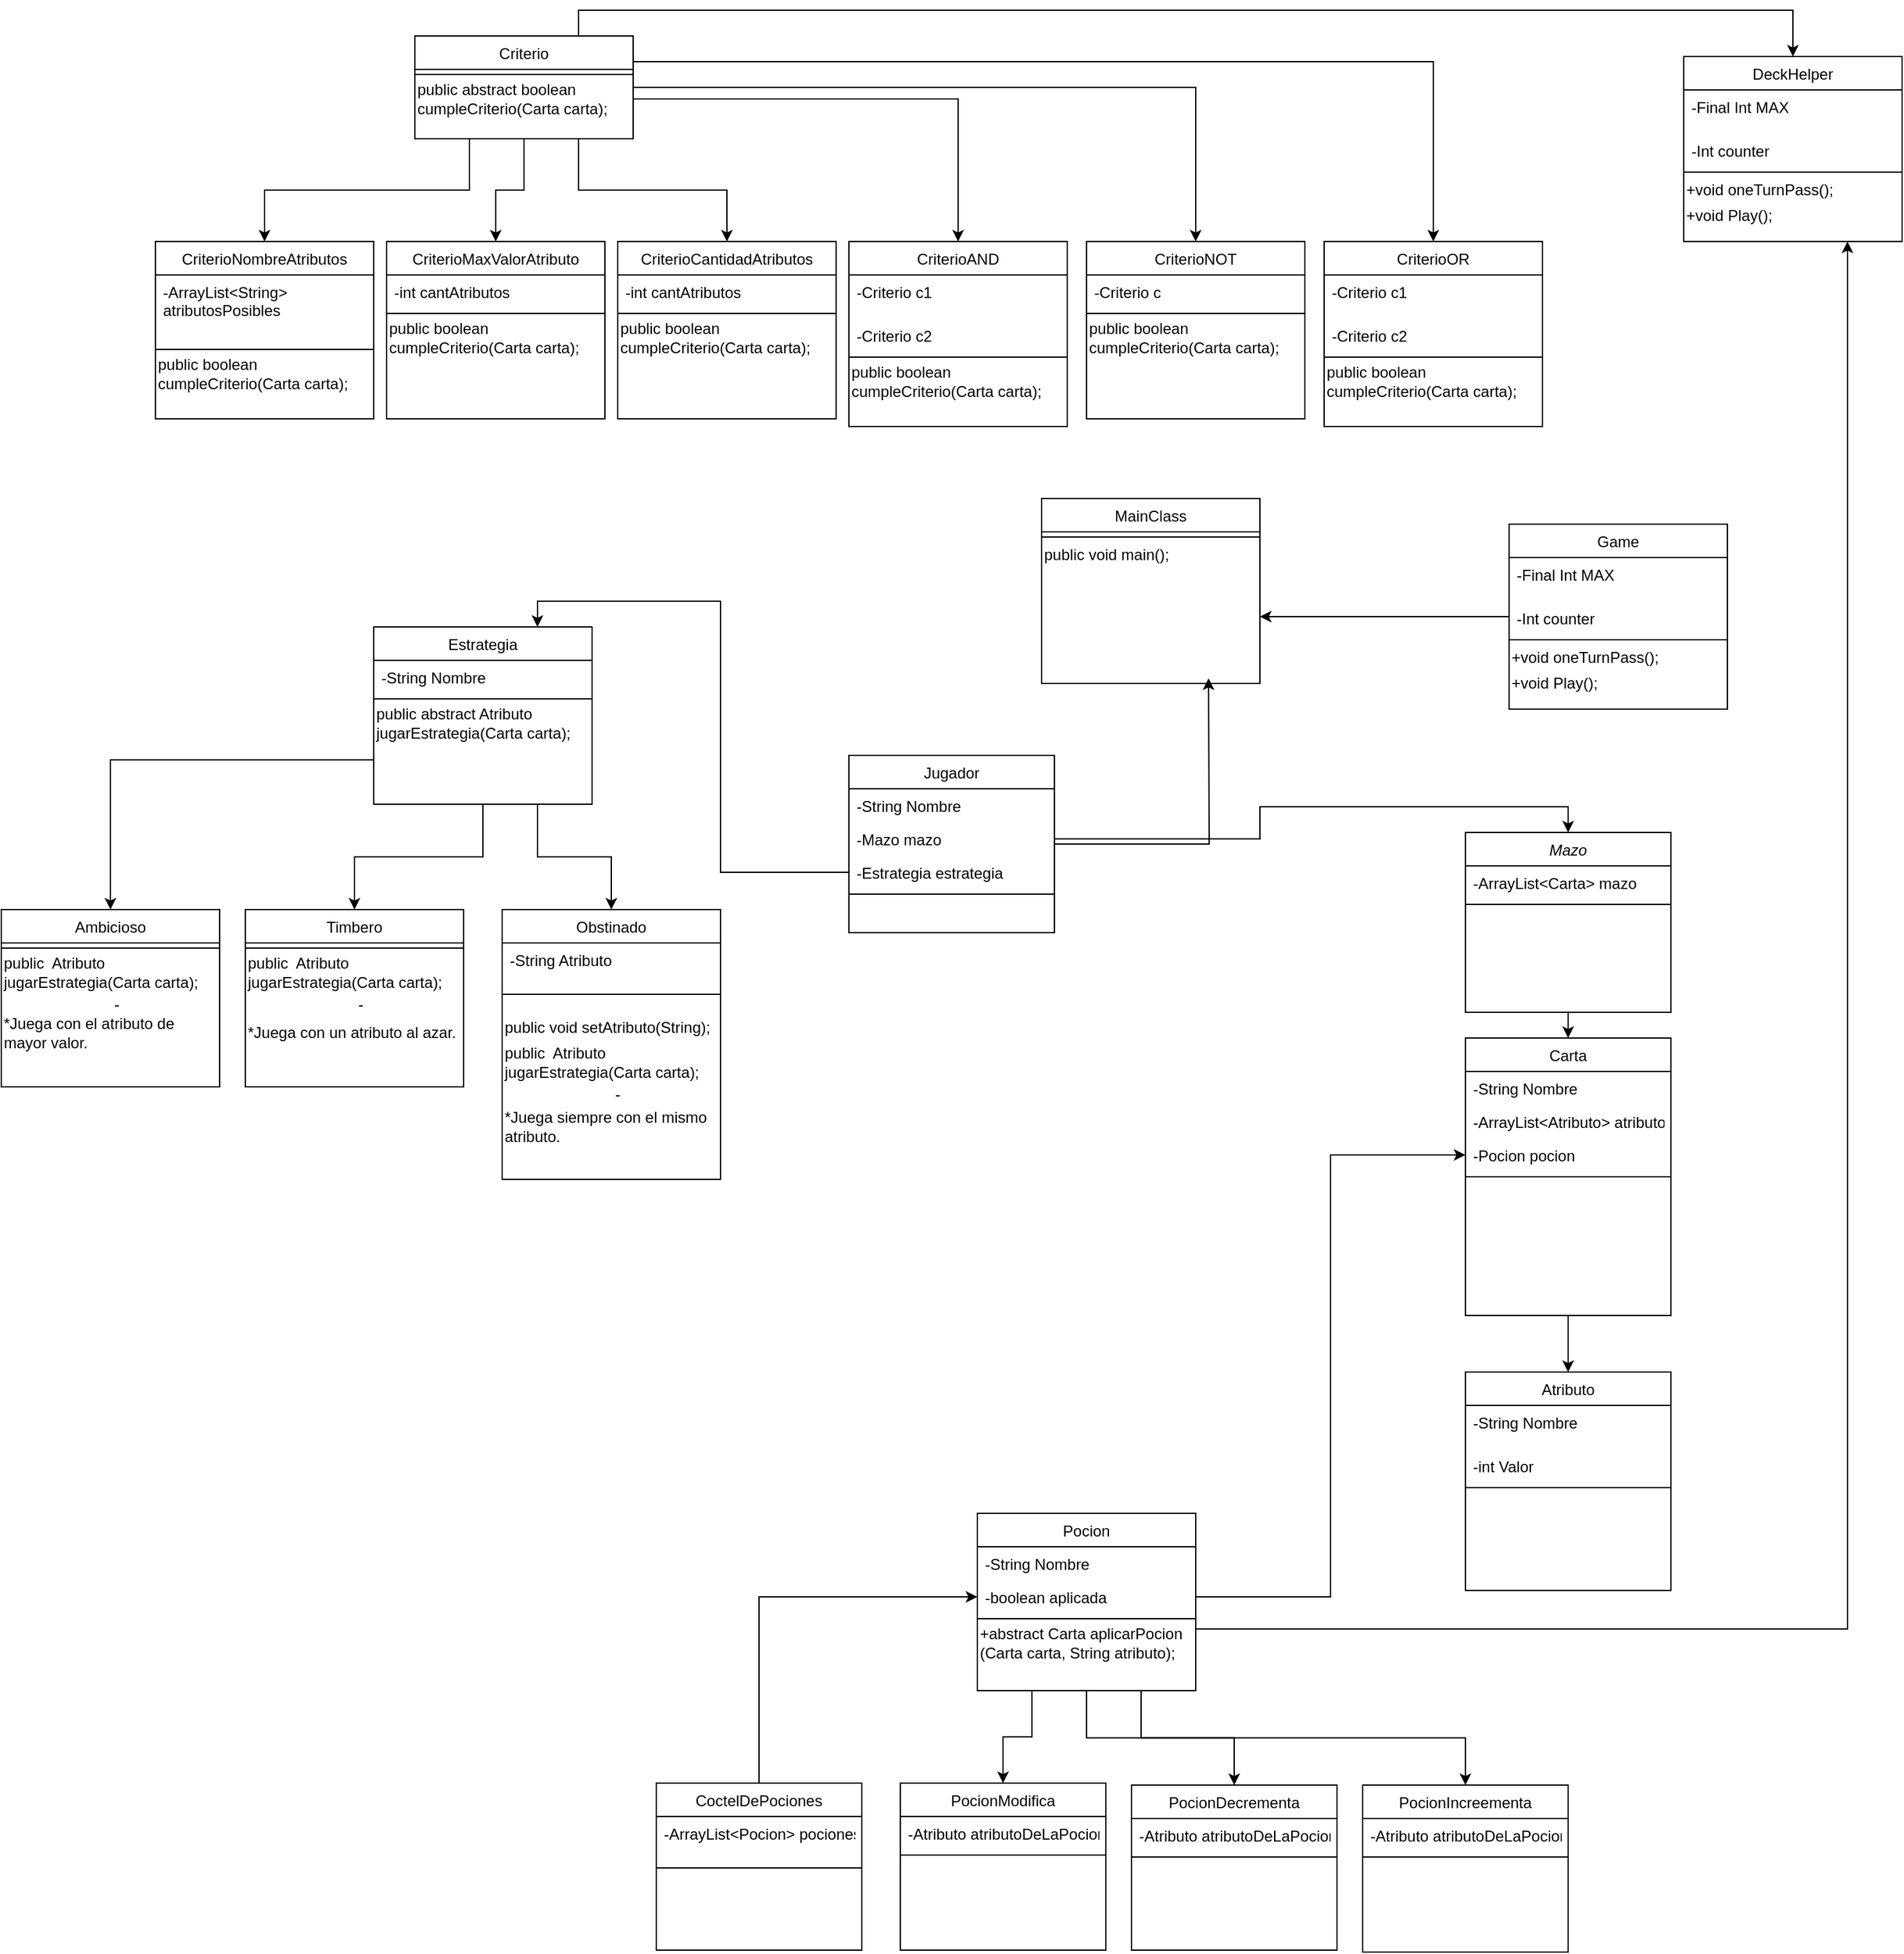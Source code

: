 <mxfile version="13.7.9" type="device"><diagram id="C5RBs43oDa-KdzZeNtuy" name="Page-1"><mxGraphModel dx="2664" dy="2019" grid="1" gridSize="10" guides="1" tooltips="1" connect="1" arrows="1" fold="1" page="1" pageScale="1" pageWidth="827" pageHeight="1169" math="0" shadow="0"><root><mxCell id="WIyWlLk6GJQsqaUBKTNV-0"/><mxCell id="WIyWlLk6GJQsqaUBKTNV-1" parent="WIyWlLk6GJQsqaUBKTNV-0"/><mxCell id="E668M2pyNX3jP1rGl6Gp-1" style="edgeStyle=orthogonalEdgeStyle;rounded=0;orthogonalLoop=1;jettySize=auto;html=1;" edge="1" parent="WIyWlLk6GJQsqaUBKTNV-1" source="zkfFHV4jXpPFQw0GAbJ--17" target="zkfFHV4jXpPFQw0GAbJ--13"><mxGeometry relative="1" as="geometry"/></mxCell><mxCell id="E668M2pyNX3jP1rGl6Gp-0" style="edgeStyle=orthogonalEdgeStyle;rounded=0;orthogonalLoop=1;jettySize=auto;html=1;entryX=0.5;entryY=0;entryDx=0;entryDy=0;" edge="1" parent="WIyWlLk6GJQsqaUBKTNV-1" source="zkfFHV4jXpPFQw0GAbJ--0" target="zkfFHV4jXpPFQw0GAbJ--17"><mxGeometry relative="1" as="geometry"/></mxCell><mxCell id="E668M2pyNX3jP1rGl6Gp-15" style="edgeStyle=orthogonalEdgeStyle;rounded=0;orthogonalLoop=1;jettySize=auto;html=1;exitX=0.75;exitY=1;exitDx=0;exitDy=0;entryX=0.5;entryY=0;entryDx=0;entryDy=0;" edge="1" parent="WIyWlLk6GJQsqaUBKTNV-1" source="E668M2pyNX3jP1rGl6Gp-3" target="E668M2pyNX3jP1rGl6Gp-9"><mxGeometry relative="1" as="geometry"/></mxCell><mxCell id="E668M2pyNX3jP1rGl6Gp-22" style="edgeStyle=orthogonalEdgeStyle;rounded=0;orthogonalLoop=1;jettySize=auto;html=1;exitX=0.5;exitY=1;exitDx=0;exitDy=0;entryX=0.5;entryY=0;entryDx=0;entryDy=0;" edge="1" parent="WIyWlLk6GJQsqaUBKTNV-1" source="E668M2pyNX3jP1rGl6Gp-3" target="E668M2pyNX3jP1rGl6Gp-16"><mxGeometry relative="1" as="geometry"/></mxCell><mxCell id="E668M2pyNX3jP1rGl6Gp-59" style="edgeStyle=orthogonalEdgeStyle;rounded=0;orthogonalLoop=1;jettySize=auto;html=1;exitX=0.75;exitY=1;exitDx=0;exitDy=0;entryX=0.5;entryY=0;entryDx=0;entryDy=0;" edge="1" parent="WIyWlLk6GJQsqaUBKTNV-1" source="E668M2pyNX3jP1rGl6Gp-40" target="E668M2pyNX3jP1rGl6Gp-55"><mxGeometry relative="1" as="geometry"/></mxCell><mxCell id="E668M2pyNX3jP1rGl6Gp-30" style="edgeStyle=orthogonalEdgeStyle;rounded=0;orthogonalLoop=1;jettySize=auto;html=1;exitX=0.25;exitY=1;exitDx=0;exitDy=0;entryX=0.5;entryY=0;entryDx=0;entryDy=0;" edge="1" parent="WIyWlLk6GJQsqaUBKTNV-1" source="E668M2pyNX3jP1rGl6Gp-3" target="E668M2pyNX3jP1rGl6Gp-24"><mxGeometry relative="1" as="geometry"/></mxCell><mxCell id="E668M2pyNX3jP1rGl6Gp-23" style="edgeStyle=orthogonalEdgeStyle;rounded=0;orthogonalLoop=1;jettySize=auto;html=1;entryX=0;entryY=0.5;entryDx=0;entryDy=0;" edge="1" parent="WIyWlLk6GJQsqaUBKTNV-1" source="E668M2pyNX3jP1rGl6Gp-5" target="zkfFHV4jXpPFQw0GAbJ--20"><mxGeometry relative="1" as="geometry"/></mxCell><mxCell id="E668M2pyNX3jP1rGl6Gp-37" style="edgeStyle=orthogonalEdgeStyle;rounded=0;orthogonalLoop=1;jettySize=auto;html=1;exitX=0.5;exitY=0;exitDx=0;exitDy=0;entryX=0;entryY=0.5;entryDx=0;entryDy=0;" edge="1" parent="WIyWlLk6GJQsqaUBKTNV-1" source="E668M2pyNX3jP1rGl6Gp-31" target="E668M2pyNX3jP1rGl6Gp-5"><mxGeometry relative="1" as="geometry"/></mxCell><mxCell id="E668M2pyNX3jP1rGl6Gp-47" style="edgeStyle=orthogonalEdgeStyle;rounded=0;orthogonalLoop=1;jettySize=auto;html=1;entryX=0.75;entryY=0;entryDx=0;entryDy=0;" edge="1" parent="WIyWlLk6GJQsqaUBKTNV-1" source="zkfFHV4jXpPFQw0GAbJ--10" target="E668M2pyNX3jP1rGl6Gp-40"><mxGeometry relative="1" as="geometry"/></mxCell><mxCell id="E668M2pyNX3jP1rGl6Gp-48" style="edgeStyle=orthogonalEdgeStyle;rounded=0;orthogonalLoop=1;jettySize=auto;html=1;exitX=1;exitY=0.5;exitDx=0;exitDy=0;entryX=0.5;entryY=0;entryDx=0;entryDy=0;" edge="1" parent="WIyWlLk6GJQsqaUBKTNV-1" source="zkfFHV4jXpPFQw0GAbJ--8" target="zkfFHV4jXpPFQw0GAbJ--0"><mxGeometry relative="1" as="geometry"/></mxCell><mxCell id="E668M2pyNX3jP1rGl6Gp-68" style="edgeStyle=orthogonalEdgeStyle;rounded=0;orthogonalLoop=1;jettySize=auto;html=1;entryX=0.5;entryY=0;entryDx=0;entryDy=0;" edge="1" parent="WIyWlLk6GJQsqaUBKTNV-1" source="E668M2pyNX3jP1rGl6Gp-40" target="E668M2pyNX3jP1rGl6Gp-60"><mxGeometry relative="1" as="geometry"/></mxCell><mxCell id="E668M2pyNX3jP1rGl6Gp-152" style="edgeStyle=orthogonalEdgeStyle;rounded=0;orthogonalLoop=1;jettySize=auto;html=1;" edge="1" parent="WIyWlLk6GJQsqaUBKTNV-1" source="zkfFHV4jXpPFQw0GAbJ--6"><mxGeometry relative="1" as="geometry"><mxPoint x="180" y="-180" as="targetPoint"/></mxGeometry></mxCell><mxCell id="E668M2pyNX3jP1rGl6Gp-167" style="edgeStyle=orthogonalEdgeStyle;rounded=0;orthogonalLoop=1;jettySize=auto;html=1;entryX=0.75;entryY=1;entryDx=0;entryDy=0;" edge="1" parent="WIyWlLk6GJQsqaUBKTNV-1" source="E668M2pyNX3jP1rGl6Gp-3" target="E668M2pyNX3jP1rGl6Gp-160"><mxGeometry relative="1" as="geometry"><Array as="points"><mxPoint x="678" y="560"/></Array></mxGeometry></mxCell><mxCell id="E668M2pyNX3jP1rGl6Gp-105" style="edgeStyle=orthogonalEdgeStyle;rounded=0;orthogonalLoop=1;jettySize=auto;html=1;exitX=0.75;exitY=1;exitDx=0;exitDy=0;entryX=0.5;entryY=0;entryDx=0;entryDy=0;" edge="1" parent="WIyWlLk6GJQsqaUBKTNV-1" source="E668M2pyNX3jP1rGl6Gp-89" target="E668M2pyNX3jP1rGl6Gp-101"><mxGeometry relative="1" as="geometry"/></mxCell><mxCell id="E668M2pyNX3jP1rGl6Gp-106" style="edgeStyle=orthogonalEdgeStyle;rounded=0;orthogonalLoop=1;jettySize=auto;html=1;exitX=0.5;exitY=1;exitDx=0;exitDy=0;entryX=0.5;entryY=0;entryDx=0;entryDy=0;" edge="1" parent="WIyWlLk6GJQsqaUBKTNV-1" source="E668M2pyNX3jP1rGl6Gp-89" target="E668M2pyNX3jP1rGl6Gp-97"><mxGeometry relative="1" as="geometry"/></mxCell><mxCell id="E668M2pyNX3jP1rGl6Gp-107" style="edgeStyle=orthogonalEdgeStyle;rounded=0;orthogonalLoop=1;jettySize=auto;html=1;exitX=0.25;exitY=1;exitDx=0;exitDy=0;entryX=0.5;entryY=0;entryDx=0;entryDy=0;" edge="1" parent="WIyWlLk6GJQsqaUBKTNV-1" source="E668M2pyNX3jP1rGl6Gp-89" target="E668M2pyNX3jP1rGl6Gp-93"><mxGeometry relative="1" as="geometry"/></mxCell><mxCell id="E668M2pyNX3jP1rGl6Gp-130" style="edgeStyle=orthogonalEdgeStyle;rounded=0;orthogonalLoop=1;jettySize=auto;html=1;entryX=0.5;entryY=0;entryDx=0;entryDy=0;" edge="1" parent="WIyWlLk6GJQsqaUBKTNV-1" source="E668M2pyNX3jP1rGl6Gp-89" target="E668M2pyNX3jP1rGl6Gp-121"><mxGeometry relative="1" as="geometry"><mxPoint x="40.952" y="-580" as="targetPoint"/></mxGeometry></mxCell><mxCell id="E668M2pyNX3jP1rGl6Gp-131" style="edgeStyle=orthogonalEdgeStyle;rounded=0;orthogonalLoop=1;jettySize=auto;html=1;" edge="1" parent="WIyWlLk6GJQsqaUBKTNV-1" source="E668M2pyNX3jP1rGl6Gp-89"><mxGeometry relative="1" as="geometry"><mxPoint x="355.0" y="-520.0" as="targetPoint"/><Array as="points"><mxPoint x="355" y="-660"/></Array></mxGeometry></mxCell><mxCell id="E668M2pyNX3jP1rGl6Gp-166" style="edgeStyle=orthogonalEdgeStyle;rounded=0;orthogonalLoop=1;jettySize=auto;html=1;exitX=0.75;exitY=0;exitDx=0;exitDy=0;entryX=0.5;entryY=0;entryDx=0;entryDy=0;" edge="1" parent="WIyWlLk6GJQsqaUBKTNV-1" source="E668M2pyNX3jP1rGl6Gp-89" target="E668M2pyNX3jP1rGl6Gp-160"><mxGeometry relative="1" as="geometry"/></mxCell><mxCell id="E668M2pyNX3jP1rGl6Gp-89" value="Criterio" style="swimlane;fontStyle=0;align=center;verticalAlign=top;childLayout=stackLayout;horizontal=1;startSize=26;horizontalStack=0;resizeParent=1;resizeLast=0;collapsible=1;marginBottom=0;rounded=0;shadow=0;strokeWidth=1;" vertex="1" parent="WIyWlLk6GJQsqaUBKTNV-1"><mxGeometry x="-438" y="-680" width="170" height="80" as="geometry"><mxRectangle x="130" y="380" width="160" height="26" as="alternateBounds"/></mxGeometry></mxCell><mxCell id="E668M2pyNX3jP1rGl6Gp-91" value="" style="line;html=1;strokeWidth=1;align=left;verticalAlign=middle;spacingTop=-1;spacingLeft=3;spacingRight=3;rotatable=0;labelPosition=right;points=[];portConstraint=eastwest;" vertex="1" parent="E668M2pyNX3jP1rGl6Gp-89"><mxGeometry y="26" width="170" height="8" as="geometry"/></mxCell><mxCell id="E668M2pyNX3jP1rGl6Gp-92" value="public abstract boolean&amp;nbsp;&lt;br&gt;cumpleCriterio(Carta carta);" style="text;html=1;align=left;verticalAlign=middle;resizable=0;points=[];autosize=1;" vertex="1" parent="E668M2pyNX3jP1rGl6Gp-89"><mxGeometry y="34" width="170" height="30" as="geometry"/></mxCell><mxCell id="E668M2pyNX3jP1rGl6Gp-93" value="CriterioNombreAtributos" style="swimlane;fontStyle=0;align=center;verticalAlign=top;childLayout=stackLayout;horizontal=1;startSize=26;horizontalStack=0;resizeParent=1;resizeLast=0;collapsible=1;marginBottom=0;rounded=0;shadow=0;strokeWidth=1;" vertex="1" parent="WIyWlLk6GJQsqaUBKTNV-1"><mxGeometry x="-640" y="-520" width="170" height="138" as="geometry"><mxRectangle x="130" y="380" width="160" height="26" as="alternateBounds"/></mxGeometry></mxCell><mxCell id="E668M2pyNX3jP1rGl6Gp-94" value="-ArrayList&lt;String&gt;&#10;atributosPosibles" style="text;align=left;verticalAlign=top;spacingLeft=4;spacingRight=4;overflow=hidden;rotatable=0;points=[[0,0.5],[1,0.5]];portConstraint=eastwest;" vertex="1" parent="E668M2pyNX3jP1rGl6Gp-93"><mxGeometry y="26" width="170" height="54" as="geometry"/></mxCell><mxCell id="E668M2pyNX3jP1rGl6Gp-95" value="" style="line;html=1;strokeWidth=1;align=left;verticalAlign=middle;spacingTop=-1;spacingLeft=3;spacingRight=3;rotatable=0;labelPosition=right;points=[];portConstraint=eastwest;" vertex="1" parent="E668M2pyNX3jP1rGl6Gp-93"><mxGeometry y="80" width="170" height="8" as="geometry"/></mxCell><mxCell id="E668M2pyNX3jP1rGl6Gp-96" value="public boolean&amp;nbsp;&lt;br&gt;cumpleCriterio(Carta carta);" style="text;html=1;align=left;verticalAlign=middle;resizable=0;points=[];autosize=1;" vertex="1" parent="E668M2pyNX3jP1rGl6Gp-93"><mxGeometry y="88" width="170" height="30" as="geometry"/></mxCell><mxCell id="E668M2pyNX3jP1rGl6Gp-97" value="CriterioMaxValorAtributo" style="swimlane;fontStyle=0;align=center;verticalAlign=top;childLayout=stackLayout;horizontal=1;startSize=26;horizontalStack=0;resizeParent=1;resizeLast=0;collapsible=1;marginBottom=0;rounded=0;shadow=0;strokeWidth=1;" vertex="1" parent="WIyWlLk6GJQsqaUBKTNV-1"><mxGeometry x="-460" y="-520" width="170" height="138" as="geometry"><mxRectangle x="130" y="380" width="160" height="26" as="alternateBounds"/></mxGeometry></mxCell><mxCell id="E668M2pyNX3jP1rGl6Gp-98" value="-int cantAtributos" style="text;align=left;verticalAlign=top;spacingLeft=4;spacingRight=4;overflow=hidden;rotatable=0;points=[[0,0.5],[1,0.5]];portConstraint=eastwest;" vertex="1" parent="E668M2pyNX3jP1rGl6Gp-97"><mxGeometry y="26" width="170" height="26" as="geometry"/></mxCell><mxCell id="E668M2pyNX3jP1rGl6Gp-99" value="" style="line;html=1;strokeWidth=1;align=left;verticalAlign=middle;spacingTop=-1;spacingLeft=3;spacingRight=3;rotatable=0;labelPosition=right;points=[];portConstraint=eastwest;" vertex="1" parent="E668M2pyNX3jP1rGl6Gp-97"><mxGeometry y="52" width="170" height="8" as="geometry"/></mxCell><mxCell id="E668M2pyNX3jP1rGl6Gp-100" value="public boolean&amp;nbsp;&lt;br&gt;cumpleCriterio(Carta carta);" style="text;html=1;align=left;verticalAlign=middle;resizable=0;points=[];autosize=1;" vertex="1" parent="E668M2pyNX3jP1rGl6Gp-97"><mxGeometry y="60" width="170" height="30" as="geometry"/></mxCell><mxCell id="E668M2pyNX3jP1rGl6Gp-101" value="CriterioCantidadAtributos" style="swimlane;fontStyle=0;align=center;verticalAlign=top;childLayout=stackLayout;horizontal=1;startSize=26;horizontalStack=0;resizeParent=1;resizeLast=0;collapsible=1;marginBottom=0;rounded=0;shadow=0;strokeWidth=1;" vertex="1" parent="WIyWlLk6GJQsqaUBKTNV-1"><mxGeometry x="-280" y="-520" width="170" height="138" as="geometry"><mxRectangle x="130" y="380" width="160" height="26" as="alternateBounds"/></mxGeometry></mxCell><mxCell id="E668M2pyNX3jP1rGl6Gp-102" value="-int cantAtributos" style="text;align=left;verticalAlign=top;spacingLeft=4;spacingRight=4;overflow=hidden;rotatable=0;points=[[0,0.5],[1,0.5]];portConstraint=eastwest;" vertex="1" parent="E668M2pyNX3jP1rGl6Gp-101"><mxGeometry y="26" width="170" height="26" as="geometry"/></mxCell><mxCell id="E668M2pyNX3jP1rGl6Gp-103" value="" style="line;html=1;strokeWidth=1;align=left;verticalAlign=middle;spacingTop=-1;spacingLeft=3;spacingRight=3;rotatable=0;labelPosition=right;points=[];portConstraint=eastwest;" vertex="1" parent="E668M2pyNX3jP1rGl6Gp-101"><mxGeometry y="52" width="170" height="8" as="geometry"/></mxCell><mxCell id="E668M2pyNX3jP1rGl6Gp-104" value="public boolean&amp;nbsp;&lt;br&gt;cumpleCriterio(Carta carta);" style="text;html=1;align=left;verticalAlign=middle;resizable=0;points=[];autosize=1;" vertex="1" parent="E668M2pyNX3jP1rGl6Gp-101"><mxGeometry y="60" width="170" height="30" as="geometry"/></mxCell><mxCell id="E668M2pyNX3jP1rGl6Gp-117" value="CriterioAND" style="swimlane;fontStyle=0;align=center;verticalAlign=top;childLayout=stackLayout;horizontal=1;startSize=26;horizontalStack=0;resizeParent=1;resizeLast=0;collapsible=1;marginBottom=0;rounded=0;shadow=0;strokeWidth=1;" vertex="1" parent="WIyWlLk6GJQsqaUBKTNV-1"><mxGeometry x="-100" y="-520" width="170" height="144" as="geometry"><mxRectangle x="130" y="380" width="160" height="26" as="alternateBounds"/></mxGeometry></mxCell><mxCell id="E668M2pyNX3jP1rGl6Gp-118" value="-Criterio c1&#10;" style="text;align=left;verticalAlign=top;spacingLeft=4;spacingRight=4;overflow=hidden;rotatable=0;points=[[0,0.5],[1,0.5]];portConstraint=eastwest;" vertex="1" parent="E668M2pyNX3jP1rGl6Gp-117"><mxGeometry y="26" width="170" height="34" as="geometry"/></mxCell><mxCell id="E668M2pyNX3jP1rGl6Gp-132" value="-Criterio c2&#10;" style="text;align=left;verticalAlign=top;spacingLeft=4;spacingRight=4;overflow=hidden;rotatable=0;points=[[0,0.5],[1,0.5]];portConstraint=eastwest;" vertex="1" parent="E668M2pyNX3jP1rGl6Gp-117"><mxGeometry y="60" width="170" height="26" as="geometry"/></mxCell><mxCell id="E668M2pyNX3jP1rGl6Gp-119" value="" style="line;html=1;strokeWidth=1;align=left;verticalAlign=middle;spacingTop=-1;spacingLeft=3;spacingRight=3;rotatable=0;labelPosition=right;points=[];portConstraint=eastwest;" vertex="1" parent="E668M2pyNX3jP1rGl6Gp-117"><mxGeometry y="86" width="170" height="8" as="geometry"/></mxCell><mxCell id="E668M2pyNX3jP1rGl6Gp-120" value="public boolean&amp;nbsp;&lt;br&gt;cumpleCriterio(Carta carta);" style="text;html=1;align=left;verticalAlign=middle;resizable=0;points=[];autosize=1;" vertex="1" parent="E668M2pyNX3jP1rGl6Gp-117"><mxGeometry y="94" width="170" height="30" as="geometry"/></mxCell><mxCell id="E668M2pyNX3jP1rGl6Gp-121" value="CriterioNOT" style="swimlane;fontStyle=0;align=center;verticalAlign=top;childLayout=stackLayout;horizontal=1;startSize=26;horizontalStack=0;resizeParent=1;resizeLast=0;collapsible=1;marginBottom=0;rounded=0;shadow=0;strokeWidth=1;" vertex="1" parent="WIyWlLk6GJQsqaUBKTNV-1"><mxGeometry x="85" y="-520" width="170" height="138" as="geometry"><mxRectangle x="130" y="380" width="160" height="26" as="alternateBounds"/></mxGeometry></mxCell><mxCell id="E668M2pyNX3jP1rGl6Gp-122" value="-Criterio c" style="text;align=left;verticalAlign=top;spacingLeft=4;spacingRight=4;overflow=hidden;rotatable=0;points=[[0,0.5],[1,0.5]];portConstraint=eastwest;" vertex="1" parent="E668M2pyNX3jP1rGl6Gp-121"><mxGeometry y="26" width="170" height="26" as="geometry"/></mxCell><mxCell id="E668M2pyNX3jP1rGl6Gp-123" value="" style="line;html=1;strokeWidth=1;align=left;verticalAlign=middle;spacingTop=-1;spacingLeft=3;spacingRight=3;rotatable=0;labelPosition=right;points=[];portConstraint=eastwest;" vertex="1" parent="E668M2pyNX3jP1rGl6Gp-121"><mxGeometry y="52" width="170" height="8" as="geometry"/></mxCell><mxCell id="E668M2pyNX3jP1rGl6Gp-124" value="public boolean&amp;nbsp;&lt;br&gt;cumpleCriterio(Carta carta);" style="text;html=1;align=left;verticalAlign=middle;resizable=0;points=[];autosize=1;" vertex="1" parent="E668M2pyNX3jP1rGl6Gp-121"><mxGeometry y="60" width="170" height="30" as="geometry"/></mxCell><mxCell id="E668M2pyNX3jP1rGl6Gp-129" style="edgeStyle=orthogonalEdgeStyle;rounded=0;orthogonalLoop=1;jettySize=auto;html=1;" edge="1" parent="WIyWlLk6GJQsqaUBKTNV-1" source="E668M2pyNX3jP1rGl6Gp-92" target="E668M2pyNX3jP1rGl6Gp-117"><mxGeometry relative="1" as="geometry"/></mxCell><mxCell id="E668M2pyNX3jP1rGl6Gp-133" value="CriterioOR" style="swimlane;fontStyle=0;align=center;verticalAlign=top;childLayout=stackLayout;horizontal=1;startSize=26;horizontalStack=0;resizeParent=1;resizeLast=0;collapsible=1;marginBottom=0;rounded=0;shadow=0;strokeWidth=1;" vertex="1" parent="WIyWlLk6GJQsqaUBKTNV-1"><mxGeometry x="270" y="-520" width="170" height="144" as="geometry"><mxRectangle x="130" y="380" width="160" height="26" as="alternateBounds"/></mxGeometry></mxCell><mxCell id="E668M2pyNX3jP1rGl6Gp-134" value="-Criterio c1&#10;" style="text;align=left;verticalAlign=top;spacingLeft=4;spacingRight=4;overflow=hidden;rotatable=0;points=[[0,0.5],[1,0.5]];portConstraint=eastwest;" vertex="1" parent="E668M2pyNX3jP1rGl6Gp-133"><mxGeometry y="26" width="170" height="34" as="geometry"/></mxCell><mxCell id="E668M2pyNX3jP1rGl6Gp-135" value="-Criterio c2&#10;" style="text;align=left;verticalAlign=top;spacingLeft=4;spacingRight=4;overflow=hidden;rotatable=0;points=[[0,0.5],[1,0.5]];portConstraint=eastwest;" vertex="1" parent="E668M2pyNX3jP1rGl6Gp-133"><mxGeometry y="60" width="170" height="26" as="geometry"/></mxCell><mxCell id="E668M2pyNX3jP1rGl6Gp-136" value="" style="line;html=1;strokeWidth=1;align=left;verticalAlign=middle;spacingTop=-1;spacingLeft=3;spacingRight=3;rotatable=0;labelPosition=right;points=[];portConstraint=eastwest;" vertex="1" parent="E668M2pyNX3jP1rGl6Gp-133"><mxGeometry y="86" width="170" height="8" as="geometry"/></mxCell><mxCell id="E668M2pyNX3jP1rGl6Gp-137" value="public boolean&amp;nbsp;&lt;br&gt;cumpleCriterio(Carta carta);" style="text;html=1;align=left;verticalAlign=middle;resizable=0;points=[];autosize=1;" vertex="1" parent="E668M2pyNX3jP1rGl6Gp-133"><mxGeometry y="94" width="170" height="30" as="geometry"/></mxCell><mxCell id="E668M2pyNX3jP1rGl6Gp-153" style="edgeStyle=orthogonalEdgeStyle;rounded=0;orthogonalLoop=1;jettySize=auto;html=1;" edge="1" parent="WIyWlLk6GJQsqaUBKTNV-1" source="E668M2pyNX3jP1rGl6Gp-138"><mxGeometry relative="1" as="geometry"><mxPoint x="220" y="-228" as="targetPoint"/></mxGeometry></mxCell><mxCell id="E668M2pyNX3jP1rGl6Gp-138" value="Game" style="swimlane;fontStyle=0;align=center;verticalAlign=top;childLayout=stackLayout;horizontal=1;startSize=26;horizontalStack=0;resizeParent=1;resizeLast=0;collapsible=1;marginBottom=0;rounded=0;shadow=0;strokeWidth=1;" vertex="1" parent="WIyWlLk6GJQsqaUBKTNV-1"><mxGeometry x="414" y="-300" width="170" height="144" as="geometry"><mxRectangle x="130" y="380" width="160" height="26" as="alternateBounds"/></mxGeometry></mxCell><mxCell id="E668M2pyNX3jP1rGl6Gp-139" value="-Final Int MAX&#10;" style="text;align=left;verticalAlign=top;spacingLeft=4;spacingRight=4;overflow=hidden;rotatable=0;points=[[0,0.5],[1,0.5]];portConstraint=eastwest;" vertex="1" parent="E668M2pyNX3jP1rGl6Gp-138"><mxGeometry y="26" width="170" height="34" as="geometry"/></mxCell><mxCell id="E668M2pyNX3jP1rGl6Gp-140" value="-Int counter&#10;" style="text;align=left;verticalAlign=top;spacingLeft=4;spacingRight=4;overflow=hidden;rotatable=0;points=[[0,0.5],[1,0.5]];portConstraint=eastwest;" vertex="1" parent="E668M2pyNX3jP1rGl6Gp-138"><mxGeometry y="60" width="170" height="26" as="geometry"/></mxCell><mxCell id="E668M2pyNX3jP1rGl6Gp-141" value="" style="line;html=1;strokeWidth=1;align=left;verticalAlign=middle;spacingTop=-1;spacingLeft=3;spacingRight=3;rotatable=0;labelPosition=right;points=[];portConstraint=eastwest;" vertex="1" parent="E668M2pyNX3jP1rGl6Gp-138"><mxGeometry y="86" width="170" height="8" as="geometry"/></mxCell><mxCell id="E668M2pyNX3jP1rGl6Gp-142" value="+void oneTurnPass();" style="text;html=1;align=left;verticalAlign=middle;resizable=0;points=[];autosize=1;" vertex="1" parent="E668M2pyNX3jP1rGl6Gp-138"><mxGeometry y="94" width="170" height="20" as="geometry"/></mxCell><mxCell id="E668M2pyNX3jP1rGl6Gp-143" value="+void Play();" style="text;html=1;align=left;verticalAlign=middle;resizable=0;points=[];autosize=1;" vertex="1" parent="E668M2pyNX3jP1rGl6Gp-138"><mxGeometry y="114" width="170" height="20" as="geometry"/></mxCell><mxCell id="E668M2pyNX3jP1rGl6Gp-146" value="MainClass" style="swimlane;fontStyle=0;align=center;verticalAlign=top;childLayout=stackLayout;horizontal=1;startSize=26;horizontalStack=0;resizeParent=1;resizeLast=0;collapsible=1;marginBottom=0;rounded=0;shadow=0;strokeWidth=1;" vertex="1" parent="WIyWlLk6GJQsqaUBKTNV-1"><mxGeometry x="50" y="-320" width="170" height="144" as="geometry"><mxRectangle x="130" y="380" width="160" height="26" as="alternateBounds"/></mxGeometry></mxCell><mxCell id="E668M2pyNX3jP1rGl6Gp-149" value="" style="line;html=1;strokeWidth=1;align=left;verticalAlign=middle;spacingTop=-1;spacingLeft=3;spacingRight=3;rotatable=0;labelPosition=right;points=[];portConstraint=eastwest;" vertex="1" parent="E668M2pyNX3jP1rGl6Gp-146"><mxGeometry y="26" width="170" height="8" as="geometry"/></mxCell><mxCell id="E668M2pyNX3jP1rGl6Gp-172" value="public void main();" style="text;html=1;align=left;verticalAlign=middle;resizable=0;points=[];autosize=1;" vertex="1" parent="E668M2pyNX3jP1rGl6Gp-146"><mxGeometry y="34" width="170" height="20" as="geometry"/></mxCell><mxCell id="E668M2pyNX3jP1rGl6Gp-160" value="DeckHelper" style="swimlane;fontStyle=0;align=center;verticalAlign=top;childLayout=stackLayout;horizontal=1;startSize=26;horizontalStack=0;resizeParent=1;resizeLast=0;collapsible=1;marginBottom=0;rounded=0;shadow=0;strokeWidth=1;" vertex="1" parent="WIyWlLk6GJQsqaUBKTNV-1"><mxGeometry x="550" y="-664" width="170" height="144" as="geometry"><mxRectangle x="130" y="380" width="160" height="26" as="alternateBounds"/></mxGeometry></mxCell><mxCell id="E668M2pyNX3jP1rGl6Gp-161" value="-Final Int MAX&#10;" style="text;align=left;verticalAlign=top;spacingLeft=4;spacingRight=4;overflow=hidden;rotatable=0;points=[[0,0.5],[1,0.5]];portConstraint=eastwest;" vertex="1" parent="E668M2pyNX3jP1rGl6Gp-160"><mxGeometry y="26" width="170" height="34" as="geometry"/></mxCell><mxCell id="E668M2pyNX3jP1rGl6Gp-162" value="-Int counter&#10;" style="text;align=left;verticalAlign=top;spacingLeft=4;spacingRight=4;overflow=hidden;rotatable=0;points=[[0,0.5],[1,0.5]];portConstraint=eastwest;" vertex="1" parent="E668M2pyNX3jP1rGl6Gp-160"><mxGeometry y="60" width="170" height="26" as="geometry"/></mxCell><mxCell id="E668M2pyNX3jP1rGl6Gp-163" value="" style="line;html=1;strokeWidth=1;align=left;verticalAlign=middle;spacingTop=-1;spacingLeft=3;spacingRight=3;rotatable=0;labelPosition=right;points=[];portConstraint=eastwest;" vertex="1" parent="E668M2pyNX3jP1rGl6Gp-160"><mxGeometry y="86" width="170" height="8" as="geometry"/></mxCell><mxCell id="E668M2pyNX3jP1rGl6Gp-164" value="+void oneTurnPass();" style="text;html=1;align=left;verticalAlign=middle;resizable=0;points=[];autosize=1;" vertex="1" parent="E668M2pyNX3jP1rGl6Gp-160"><mxGeometry y="94" width="170" height="20" as="geometry"/></mxCell><mxCell id="E668M2pyNX3jP1rGl6Gp-165" value="+void Play();" style="text;html=1;align=left;verticalAlign=middle;resizable=0;points=[];autosize=1;" vertex="1" parent="E668M2pyNX3jP1rGl6Gp-160"><mxGeometry y="114" width="170" height="20" as="geometry"/></mxCell><mxCell id="zkfFHV4jXpPFQw0GAbJ--0" value="Mazo" style="swimlane;fontStyle=2;align=center;verticalAlign=top;childLayout=stackLayout;horizontal=1;startSize=26;horizontalStack=0;resizeParent=1;resizeLast=0;collapsible=1;marginBottom=0;rounded=0;shadow=0;strokeWidth=1;" parent="WIyWlLk6GJQsqaUBKTNV-1" vertex="1"><mxGeometry x="380" y="-60" width="160" height="140" as="geometry"><mxRectangle x="230" y="140" width="160" height="26" as="alternateBounds"/></mxGeometry></mxCell><mxCell id="zkfFHV4jXpPFQw0GAbJ--1" value="-ArrayList&lt;Carta&gt; mazo" style="text;align=left;verticalAlign=top;spacingLeft=4;spacingRight=4;overflow=hidden;rotatable=0;points=[[0,0.5],[1,0.5]];portConstraint=eastwest;" parent="zkfFHV4jXpPFQw0GAbJ--0" vertex="1"><mxGeometry y="26" width="160" height="26" as="geometry"/></mxCell><mxCell id="zkfFHV4jXpPFQw0GAbJ--4" value="" style="line;html=1;strokeWidth=1;align=left;verticalAlign=middle;spacingTop=-1;spacingLeft=3;spacingRight=3;rotatable=0;labelPosition=right;points=[];portConstraint=eastwest;" parent="zkfFHV4jXpPFQw0GAbJ--0" vertex="1"><mxGeometry y="52" width="160" height="8" as="geometry"/></mxCell><mxCell id="zkfFHV4jXpPFQw0GAbJ--17" value="Carta" style="swimlane;fontStyle=0;align=center;verticalAlign=top;childLayout=stackLayout;horizontal=1;startSize=26;horizontalStack=0;resizeParent=1;resizeLast=0;collapsible=1;marginBottom=0;rounded=0;shadow=0;strokeWidth=1;" parent="WIyWlLk6GJQsqaUBKTNV-1" vertex="1"><mxGeometry x="380" y="100" width="160" height="216" as="geometry"><mxRectangle x="550" y="140" width="160" height="26" as="alternateBounds"/></mxGeometry></mxCell><mxCell id="zkfFHV4jXpPFQw0GAbJ--18" value="-String Nombre" style="text;align=left;verticalAlign=top;spacingLeft=4;spacingRight=4;overflow=hidden;rotatable=0;points=[[0,0.5],[1,0.5]];portConstraint=eastwest;" parent="zkfFHV4jXpPFQw0GAbJ--17" vertex="1"><mxGeometry y="26" width="160" height="26" as="geometry"/></mxCell><mxCell id="zkfFHV4jXpPFQw0GAbJ--19" value="-ArrayList&lt;Atributo&gt; atributos" style="text;align=left;verticalAlign=top;spacingLeft=4;spacingRight=4;overflow=hidden;rotatable=0;points=[[0,0.5],[1,0.5]];portConstraint=eastwest;rounded=0;shadow=0;html=0;" parent="zkfFHV4jXpPFQw0GAbJ--17" vertex="1"><mxGeometry y="52" width="160" height="26" as="geometry"/></mxCell><mxCell id="zkfFHV4jXpPFQw0GAbJ--20" value="-Pocion pocion" style="text;align=left;verticalAlign=top;spacingLeft=4;spacingRight=4;overflow=hidden;rotatable=0;points=[[0,0.5],[1,0.5]];portConstraint=eastwest;rounded=0;shadow=0;html=0;" parent="zkfFHV4jXpPFQw0GAbJ--17" vertex="1"><mxGeometry y="78" width="160" height="26" as="geometry"/></mxCell><mxCell id="zkfFHV4jXpPFQw0GAbJ--23" value="" style="line;html=1;strokeWidth=1;align=left;verticalAlign=middle;spacingTop=-1;spacingLeft=3;spacingRight=3;rotatable=0;labelPosition=right;points=[];portConstraint=eastwest;" parent="zkfFHV4jXpPFQw0GAbJ--17" vertex="1"><mxGeometry y="104" width="160" height="8" as="geometry"/></mxCell><mxCell id="E668M2pyNX3jP1rGl6Gp-170" style="edgeStyle=orthogonalEdgeStyle;rounded=0;orthogonalLoop=1;jettySize=auto;html=1;exitX=0;exitY=0.75;exitDx=0;exitDy=0;" edge="1" parent="WIyWlLk6GJQsqaUBKTNV-1" source="E668M2pyNX3jP1rGl6Gp-40" target="E668M2pyNX3jP1rGl6Gp-64"><mxGeometry relative="1" as="geometry"/></mxCell><mxCell id="E668M2pyNX3jP1rGl6Gp-40" value="Estrategia" style="swimlane;fontStyle=0;align=center;verticalAlign=top;childLayout=stackLayout;horizontal=1;startSize=26;horizontalStack=0;resizeParent=1;resizeLast=0;collapsible=1;marginBottom=0;rounded=0;shadow=0;strokeWidth=1;" vertex="1" parent="WIyWlLk6GJQsqaUBKTNV-1"><mxGeometry x="-470" y="-220" width="170" height="138" as="geometry"><mxRectangle x="130" y="380" width="160" height="26" as="alternateBounds"/></mxGeometry></mxCell><mxCell id="E668M2pyNX3jP1rGl6Gp-41" value="-String Nombre" style="text;align=left;verticalAlign=top;spacingLeft=4;spacingRight=4;overflow=hidden;rotatable=0;points=[[0,0.5],[1,0.5]];portConstraint=eastwest;" vertex="1" parent="E668M2pyNX3jP1rGl6Gp-40"><mxGeometry y="26" width="170" height="26" as="geometry"/></mxCell><mxCell id="E668M2pyNX3jP1rGl6Gp-44" value="" style="line;html=1;strokeWidth=1;align=left;verticalAlign=middle;spacingTop=-1;spacingLeft=3;spacingRight=3;rotatable=0;labelPosition=right;points=[];portConstraint=eastwest;" vertex="1" parent="E668M2pyNX3jP1rGl6Gp-40"><mxGeometry y="52" width="170" height="8" as="geometry"/></mxCell><mxCell id="E668M2pyNX3jP1rGl6Gp-46" value="public abstract Atributo &lt;br&gt;jugarEstrategia(Carta carta);" style="text;html=1;align=left;verticalAlign=middle;resizable=0;points=[];autosize=1;" vertex="1" parent="E668M2pyNX3jP1rGl6Gp-40"><mxGeometry y="60" width="170" height="30" as="geometry"/></mxCell><mxCell id="E668M2pyNX3jP1rGl6Gp-64" value="Ambicioso" style="swimlane;fontStyle=0;align=center;verticalAlign=top;childLayout=stackLayout;horizontal=1;startSize=26;horizontalStack=0;resizeParent=1;resizeLast=0;collapsible=1;marginBottom=0;rounded=0;shadow=0;strokeWidth=1;" vertex="1" parent="WIyWlLk6GJQsqaUBKTNV-1"><mxGeometry x="-760" width="170" height="138" as="geometry"><mxRectangle x="130" y="380" width="160" height="26" as="alternateBounds"/></mxGeometry></mxCell><mxCell id="E668M2pyNX3jP1rGl6Gp-66" value="" style="line;html=1;strokeWidth=1;align=left;verticalAlign=middle;spacingTop=-1;spacingLeft=3;spacingRight=3;rotatable=0;labelPosition=right;points=[];portConstraint=eastwest;" vertex="1" parent="E668M2pyNX3jP1rGl6Gp-64"><mxGeometry y="26" width="170" height="8" as="geometry"/></mxCell><mxCell id="E668M2pyNX3jP1rGl6Gp-67" value="public&amp;nbsp; Atributo &lt;br&gt;jugarEstrategia(Carta carta);" style="text;html=1;align=left;verticalAlign=middle;resizable=0;points=[];autosize=1;" vertex="1" parent="E668M2pyNX3jP1rGl6Gp-64"><mxGeometry y="34" width="170" height="30" as="geometry"/></mxCell><mxCell id="E668M2pyNX3jP1rGl6Gp-82" value="&amp;nbsp; &amp;nbsp;-" style="text;html=1;strokeColor=none;fillColor=none;align=center;verticalAlign=middle;whiteSpace=wrap;rounded=0;" vertex="1" parent="E668M2pyNX3jP1rGl6Gp-64"><mxGeometry y="64" width="170" height="20" as="geometry"/></mxCell><mxCell id="E668M2pyNX3jP1rGl6Gp-84" value="*Juega con el atributo de mayor valor." style="text;html=1;strokeColor=none;fillColor=none;align=left;verticalAlign=middle;whiteSpace=wrap;rounded=0;" vertex="1" parent="E668M2pyNX3jP1rGl6Gp-64"><mxGeometry y="84" width="170" height="24" as="geometry"/></mxCell><mxCell id="E668M2pyNX3jP1rGl6Gp-55" value="Obstinado" style="swimlane;fontStyle=0;align=center;verticalAlign=top;childLayout=stackLayout;horizontal=1;startSize=26;horizontalStack=0;resizeParent=1;resizeLast=0;collapsible=1;marginBottom=0;rounded=0;shadow=0;strokeWidth=1;" vertex="1" parent="WIyWlLk6GJQsqaUBKTNV-1"><mxGeometry x="-370" width="170" height="210" as="geometry"><mxRectangle x="130" y="380" width="160" height="26" as="alternateBounds"/></mxGeometry></mxCell><mxCell id="E668M2pyNX3jP1rGl6Gp-72" value="-String Atributo" style="text;align=left;verticalAlign=top;spacingLeft=4;spacingRight=4;overflow=hidden;rotatable=0;points=[[0,0.5],[1,0.5]];portConstraint=eastwest;" vertex="1" parent="E668M2pyNX3jP1rGl6Gp-55"><mxGeometry y="26" width="170" height="26" as="geometry"/></mxCell><mxCell id="E668M2pyNX3jP1rGl6Gp-57" value="" style="line;html=1;strokeWidth=1;align=left;verticalAlign=middle;spacingTop=-1;spacingLeft=3;spacingRight=3;rotatable=0;labelPosition=right;points=[];portConstraint=eastwest;" vertex="1" parent="E668M2pyNX3jP1rGl6Gp-55"><mxGeometry y="52" width="170" height="28" as="geometry"/></mxCell><mxCell id="E668M2pyNX3jP1rGl6Gp-85" value="public void setAtributo(String);" style="text;html=1;strokeColor=none;fillColor=none;align=left;verticalAlign=middle;whiteSpace=wrap;rounded=0;" vertex="1" parent="E668M2pyNX3jP1rGl6Gp-55"><mxGeometry y="80" width="170" height="24" as="geometry"/></mxCell><mxCell id="E668M2pyNX3jP1rGl6Gp-58" value="public&amp;nbsp; Atributo &lt;br&gt;jugarEstrategia(Carta carta);&lt;br&gt;" style="text;html=1;align=left;verticalAlign=middle;resizable=0;points=[];autosize=1;" vertex="1" parent="E668M2pyNX3jP1rGl6Gp-55"><mxGeometry y="104" width="170" height="30" as="geometry"/></mxCell><mxCell id="E668M2pyNX3jP1rGl6Gp-71" value="&amp;nbsp; &amp;nbsp;-" style="text;html=1;strokeColor=none;fillColor=none;align=center;verticalAlign=middle;whiteSpace=wrap;rounded=0;" vertex="1" parent="E668M2pyNX3jP1rGl6Gp-55"><mxGeometry y="134" width="170" height="20" as="geometry"/></mxCell><mxCell id="E668M2pyNX3jP1rGl6Gp-70" value="*Juega siempre con el mismo atributo." style="text;html=1;strokeColor=none;fillColor=none;align=left;verticalAlign=middle;whiteSpace=wrap;rounded=0;" vertex="1" parent="E668M2pyNX3jP1rGl6Gp-55"><mxGeometry y="154" width="170" height="30" as="geometry"/></mxCell><mxCell id="E668M2pyNX3jP1rGl6Gp-60" value="Timbero" style="swimlane;fontStyle=0;align=center;verticalAlign=top;childLayout=stackLayout;horizontal=1;startSize=26;horizontalStack=0;resizeParent=1;resizeLast=0;collapsible=1;marginBottom=0;rounded=0;shadow=0;strokeWidth=1;" vertex="1" parent="WIyWlLk6GJQsqaUBKTNV-1"><mxGeometry x="-570" width="170" height="138" as="geometry"><mxRectangle x="130" y="380" width="160" height="26" as="alternateBounds"/></mxGeometry></mxCell><mxCell id="E668M2pyNX3jP1rGl6Gp-62" value="" style="line;html=1;strokeWidth=1;align=left;verticalAlign=middle;spacingTop=-1;spacingLeft=3;spacingRight=3;rotatable=0;labelPosition=right;points=[];portConstraint=eastwest;" vertex="1" parent="E668M2pyNX3jP1rGl6Gp-60"><mxGeometry y="26" width="170" height="8" as="geometry"/></mxCell><mxCell id="E668M2pyNX3jP1rGl6Gp-63" value="public&amp;nbsp; Atributo &lt;br&gt;jugarEstrategia(Carta carta);" style="text;html=1;align=left;verticalAlign=middle;resizable=0;points=[];autosize=1;" vertex="1" parent="E668M2pyNX3jP1rGl6Gp-60"><mxGeometry y="34" width="170" height="30" as="geometry"/></mxCell><mxCell id="E668M2pyNX3jP1rGl6Gp-81" value="&amp;nbsp; &amp;nbsp;-" style="text;html=1;strokeColor=none;fillColor=none;align=center;verticalAlign=middle;whiteSpace=wrap;rounded=0;" vertex="1" parent="E668M2pyNX3jP1rGl6Gp-60"><mxGeometry y="64" width="170" height="20" as="geometry"/></mxCell><mxCell id="E668M2pyNX3jP1rGl6Gp-83" value="*Juega con un atributo al azar." style="text;html=1;strokeColor=none;fillColor=none;align=left;verticalAlign=middle;whiteSpace=wrap;rounded=0;" vertex="1" parent="E668M2pyNX3jP1rGl6Gp-60"><mxGeometry y="84" width="170" height="24" as="geometry"/></mxCell><mxCell id="E668M2pyNX3jP1rGl6Gp-31" value="CoctelDePociones" style="swimlane;fontStyle=0;align=center;verticalAlign=top;childLayout=stackLayout;horizontal=1;startSize=26;horizontalStack=0;resizeParent=1;resizeLast=0;collapsible=1;marginBottom=0;rounded=0;shadow=0;strokeWidth=1;" vertex="1" parent="WIyWlLk6GJQsqaUBKTNV-1"><mxGeometry x="-250" y="680" width="160" height="130" as="geometry"><mxRectangle x="130" y="380" width="160" height="26" as="alternateBounds"/></mxGeometry></mxCell><mxCell id="E668M2pyNX3jP1rGl6Gp-32" value="-ArrayList&lt;Pocion&gt; pociones" style="text;align=left;verticalAlign=top;spacingLeft=4;spacingRight=4;overflow=hidden;rotatable=0;points=[[0,0.5],[1,0.5]];portConstraint=eastwest;" vertex="1" parent="E668M2pyNX3jP1rGl6Gp-31"><mxGeometry y="26" width="160" height="26" as="geometry"/></mxCell><mxCell id="E668M2pyNX3jP1rGl6Gp-35" value="" style="line;html=1;strokeWidth=1;align=left;verticalAlign=middle;spacingTop=-1;spacingLeft=3;spacingRight=3;rotatable=0;labelPosition=right;points=[];portConstraint=eastwest;" vertex="1" parent="E668M2pyNX3jP1rGl6Gp-31"><mxGeometry y="52" width="160" height="28" as="geometry"/></mxCell><mxCell id="E668M2pyNX3jP1rGl6Gp-24" value="PocionModifica" style="swimlane;fontStyle=0;align=center;verticalAlign=top;childLayout=stackLayout;horizontal=1;startSize=26;horizontalStack=0;resizeParent=1;resizeLast=0;collapsible=1;marginBottom=0;rounded=0;shadow=0;strokeWidth=1;" vertex="1" parent="WIyWlLk6GJQsqaUBKTNV-1"><mxGeometry x="-60" y="680" width="160" height="130" as="geometry"><mxRectangle x="130" y="380" width="160" height="26" as="alternateBounds"/></mxGeometry></mxCell><mxCell id="E668M2pyNX3jP1rGl6Gp-25" value="-Atributo atributoDeLaPocion" style="text;align=left;verticalAlign=top;spacingLeft=4;spacingRight=4;overflow=hidden;rotatable=0;points=[[0,0.5],[1,0.5]];portConstraint=eastwest;" vertex="1" parent="E668M2pyNX3jP1rGl6Gp-24"><mxGeometry y="26" width="160" height="26" as="geometry"/></mxCell><mxCell id="E668M2pyNX3jP1rGl6Gp-28" value="" style="line;html=1;strokeWidth=1;align=left;verticalAlign=middle;spacingTop=-1;spacingLeft=3;spacingRight=3;rotatable=0;labelPosition=right;points=[];portConstraint=eastwest;" vertex="1" parent="E668M2pyNX3jP1rGl6Gp-24"><mxGeometry y="52" width="160" height="8" as="geometry"/></mxCell><mxCell id="E668M2pyNX3jP1rGl6Gp-16" value="PocionDecrementa" style="swimlane;fontStyle=0;align=center;verticalAlign=top;childLayout=stackLayout;horizontal=1;startSize=26;horizontalStack=0;resizeParent=1;resizeLast=0;collapsible=1;marginBottom=0;rounded=0;shadow=0;strokeWidth=1;" vertex="1" parent="WIyWlLk6GJQsqaUBKTNV-1"><mxGeometry x="120" y="681.5" width="160" height="128.5" as="geometry"><mxRectangle x="130" y="380" width="160" height="26" as="alternateBounds"/></mxGeometry></mxCell><mxCell id="E668M2pyNX3jP1rGl6Gp-17" value="-Atributo atributoDeLaPocion" style="text;align=left;verticalAlign=top;spacingLeft=4;spacingRight=4;overflow=hidden;rotatable=0;points=[[0,0.5],[1,0.5]];portConstraint=eastwest;" vertex="1" parent="E668M2pyNX3jP1rGl6Gp-16"><mxGeometry y="26" width="160" height="26" as="geometry"/></mxCell><mxCell id="E668M2pyNX3jP1rGl6Gp-20" value="" style="line;html=1;strokeWidth=1;align=left;verticalAlign=middle;spacingTop=-1;spacingLeft=3;spacingRight=3;rotatable=0;labelPosition=right;points=[];portConstraint=eastwest;" vertex="1" parent="E668M2pyNX3jP1rGl6Gp-16"><mxGeometry y="52" width="160" height="8" as="geometry"/></mxCell><mxCell id="E668M2pyNX3jP1rGl6Gp-9" value="PocionIncreementa" style="swimlane;fontStyle=0;align=center;verticalAlign=top;childLayout=stackLayout;horizontal=1;startSize=26;horizontalStack=0;resizeParent=1;resizeLast=0;collapsible=1;marginBottom=0;rounded=0;shadow=0;strokeWidth=1;" vertex="1" parent="WIyWlLk6GJQsqaUBKTNV-1"><mxGeometry x="300" y="681.5" width="160" height="130" as="geometry"><mxRectangle x="130" y="380" width="160" height="26" as="alternateBounds"/></mxGeometry></mxCell><mxCell id="E668M2pyNX3jP1rGl6Gp-10" value="-Atributo atributoDeLaPocion" style="text;align=left;verticalAlign=top;spacingLeft=4;spacingRight=4;overflow=hidden;rotatable=0;points=[[0,0.5],[1,0.5]];portConstraint=eastwest;" vertex="1" parent="E668M2pyNX3jP1rGl6Gp-9"><mxGeometry y="26" width="160" height="26" as="geometry"/></mxCell><mxCell id="E668M2pyNX3jP1rGl6Gp-13" value="" style="line;html=1;strokeWidth=1;align=left;verticalAlign=middle;spacingTop=-1;spacingLeft=3;spacingRight=3;rotatable=0;labelPosition=right;points=[];portConstraint=eastwest;" vertex="1" parent="E668M2pyNX3jP1rGl6Gp-9"><mxGeometry y="52" width="160" height="8" as="geometry"/></mxCell><mxCell id="E668M2pyNX3jP1rGl6Gp-3" value="Pocion" style="swimlane;fontStyle=0;align=center;verticalAlign=top;childLayout=stackLayout;horizontal=1;startSize=26;horizontalStack=0;resizeParent=1;resizeLast=0;collapsible=1;marginBottom=0;rounded=0;shadow=0;strokeWidth=1;" vertex="1" parent="WIyWlLk6GJQsqaUBKTNV-1"><mxGeometry y="470" width="170" height="138" as="geometry"><mxRectangle x="130" y="380" width="160" height="26" as="alternateBounds"/></mxGeometry></mxCell><mxCell id="E668M2pyNX3jP1rGl6Gp-4" value="-String Nombre" style="text;align=left;verticalAlign=top;spacingLeft=4;spacingRight=4;overflow=hidden;rotatable=0;points=[[0,0.5],[1,0.5]];portConstraint=eastwest;" vertex="1" parent="E668M2pyNX3jP1rGl6Gp-3"><mxGeometry y="26" width="170" height="26" as="geometry"/></mxCell><mxCell id="E668M2pyNX3jP1rGl6Gp-5" value="-boolean aplicada" style="text;align=left;verticalAlign=top;spacingLeft=4;spacingRight=4;overflow=hidden;rotatable=0;points=[[0,0.5],[1,0.5]];portConstraint=eastwest;rounded=0;shadow=0;html=0;" vertex="1" parent="E668M2pyNX3jP1rGl6Gp-3"><mxGeometry y="52" width="170" height="26" as="geometry"/></mxCell><mxCell id="E668M2pyNX3jP1rGl6Gp-7" value="" style="line;html=1;strokeWidth=1;align=left;verticalAlign=middle;spacingTop=-1;spacingLeft=3;spacingRight=3;rotatable=0;labelPosition=right;points=[];portConstraint=eastwest;" vertex="1" parent="E668M2pyNX3jP1rGl6Gp-3"><mxGeometry y="78" width="170" height="8" as="geometry"/></mxCell><mxCell id="E668M2pyNX3jP1rGl6Gp-87" value="+abstract Carta aplicarPocion&lt;br&gt;(Carta carta, String atributo);" style="text;html=1;align=left;verticalAlign=middle;resizable=0;points=[];autosize=1;" vertex="1" parent="E668M2pyNX3jP1rGl6Gp-3"><mxGeometry y="86" width="170" height="30" as="geometry"/></mxCell><mxCell id="zkfFHV4jXpPFQw0GAbJ--13" value="Atributo" style="swimlane;fontStyle=0;align=center;verticalAlign=top;childLayout=stackLayout;horizontal=1;startSize=26;horizontalStack=0;resizeParent=1;resizeLast=0;collapsible=1;marginBottom=0;rounded=0;shadow=0;strokeWidth=1;" parent="WIyWlLk6GJQsqaUBKTNV-1" vertex="1"><mxGeometry x="380" y="360" width="160" height="170" as="geometry"><mxRectangle x="340" y="380" width="170" height="26" as="alternateBounds"/></mxGeometry></mxCell><mxCell id="zkfFHV4jXpPFQw0GAbJ--14" value="-String Nombre" style="text;align=left;verticalAlign=top;spacingLeft=4;spacingRight=4;overflow=hidden;rotatable=0;points=[[0,0.5],[1,0.5]];portConstraint=eastwest;" parent="zkfFHV4jXpPFQw0GAbJ--13" vertex="1"><mxGeometry y="26" width="160" height="34" as="geometry"/></mxCell><mxCell id="zkfFHV4jXpPFQw0GAbJ--21" value="-int Valor" style="text;align=left;verticalAlign=top;spacingLeft=4;spacingRight=4;overflow=hidden;rotatable=0;points=[[0,0.5],[1,0.5]];portConstraint=eastwest;rounded=0;shadow=0;html=0;" parent="zkfFHV4jXpPFQw0GAbJ--13" vertex="1"><mxGeometry y="60" width="160" height="26" as="geometry"/></mxCell><mxCell id="zkfFHV4jXpPFQw0GAbJ--15" value="" style="line;html=1;strokeWidth=1;align=left;verticalAlign=middle;spacingTop=-1;spacingLeft=3;spacingRight=3;rotatable=0;labelPosition=right;points=[];portConstraint=eastwest;" parent="zkfFHV4jXpPFQw0GAbJ--13" vertex="1"><mxGeometry y="86" width="160" height="8" as="geometry"/></mxCell><mxCell id="zkfFHV4jXpPFQw0GAbJ--6" value="Jugador" style="swimlane;fontStyle=0;align=center;verticalAlign=top;childLayout=stackLayout;horizontal=1;startSize=26;horizontalStack=0;resizeParent=1;resizeLast=0;collapsible=1;marginBottom=0;rounded=0;shadow=0;strokeWidth=1;" parent="WIyWlLk6GJQsqaUBKTNV-1" vertex="1"><mxGeometry x="-100" y="-120" width="160" height="138" as="geometry"><mxRectangle x="130" y="380" width="160" height="26" as="alternateBounds"/></mxGeometry></mxCell><mxCell id="zkfFHV4jXpPFQw0GAbJ--7" value="-String Nombre" style="text;align=left;verticalAlign=top;spacingLeft=4;spacingRight=4;overflow=hidden;rotatable=0;points=[[0,0.5],[1,0.5]];portConstraint=eastwest;" parent="zkfFHV4jXpPFQw0GAbJ--6" vertex="1"><mxGeometry y="26" width="160" height="26" as="geometry"/></mxCell><mxCell id="zkfFHV4jXpPFQw0GAbJ--8" value="-Mazo mazo" style="text;align=left;verticalAlign=top;spacingLeft=4;spacingRight=4;overflow=hidden;rotatable=0;points=[[0,0.5],[1,0.5]];portConstraint=eastwest;rounded=0;shadow=0;html=0;" parent="zkfFHV4jXpPFQw0GAbJ--6" vertex="1"><mxGeometry y="52" width="160" height="26" as="geometry"/></mxCell><mxCell id="zkfFHV4jXpPFQw0GAbJ--10" value="-Estrategia estrategia" style="text;align=left;verticalAlign=top;spacingLeft=4;spacingRight=4;overflow=hidden;rotatable=0;points=[[0,0.5],[1,0.5]];portConstraint=eastwest;fontStyle=0" parent="zkfFHV4jXpPFQw0GAbJ--6" vertex="1"><mxGeometry y="78" width="160" height="26" as="geometry"/></mxCell><mxCell id="zkfFHV4jXpPFQw0GAbJ--9" value="" style="line;html=1;strokeWidth=1;align=left;verticalAlign=middle;spacingTop=-1;spacingLeft=3;spacingRight=3;rotatable=0;labelPosition=right;points=[];portConstraint=eastwest;" parent="zkfFHV4jXpPFQw0GAbJ--6" vertex="1"><mxGeometry y="104" width="160" height="8" as="geometry"/></mxCell></root></mxGraphModel></diagram></mxfile>